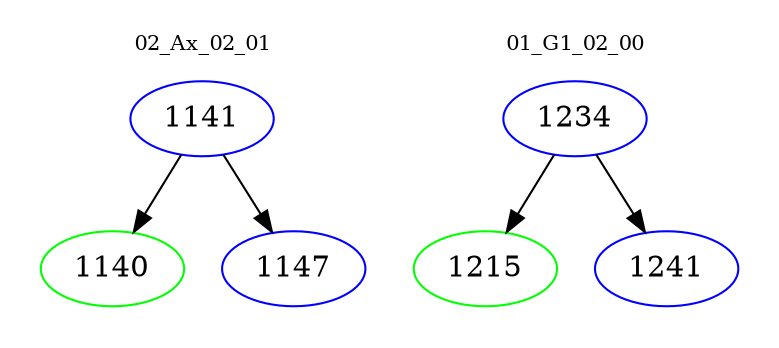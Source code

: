 digraph{
subgraph cluster_0 {
color = white
label = "02_Ax_02_01";
fontsize=10;
T0_1141 [label="1141", color="blue"]
T0_1141 -> T0_1140 [color="black"]
T0_1140 [label="1140", color="green"]
T0_1141 -> T0_1147 [color="black"]
T0_1147 [label="1147", color="blue"]
}
subgraph cluster_1 {
color = white
label = "01_G1_02_00";
fontsize=10;
T1_1234 [label="1234", color="blue"]
T1_1234 -> T1_1215 [color="black"]
T1_1215 [label="1215", color="green"]
T1_1234 -> T1_1241 [color="black"]
T1_1241 [label="1241", color="blue"]
}
}
